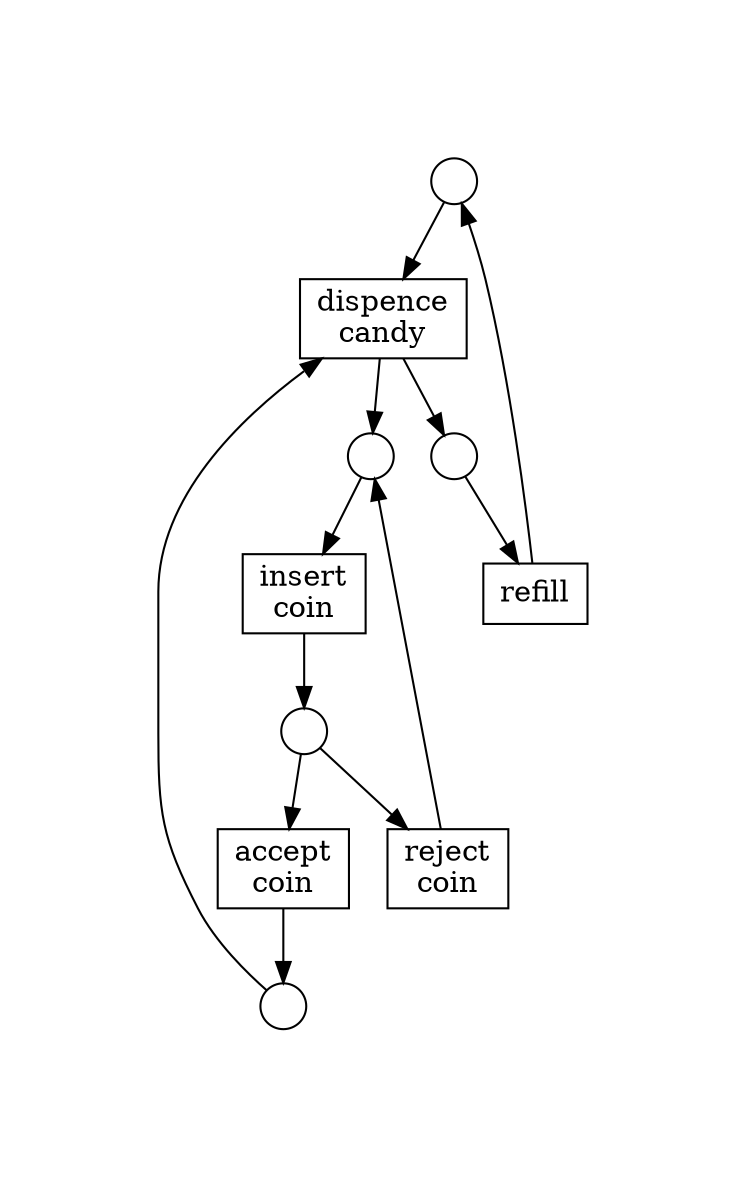 digraph G {
    center=true; margin=1; 
    normalize=true;
   #rotate=90;
    subgraph place {
        node [shape=circle,fixedsize=true,label="", height=.3,width=.3];
       p1, p2, p3, p4, p5;
    }
    subgraph transitions {
        node [shape=rect,height=0.4,width=.4, rotate=90];
        refill;
        disp [label="dispence\ncandy"];
        rej [label="reject\ncoin"];
        ins [label="insert\ncoin"];
        ac [label="accept\ncoin"];
    }
    
    refill->p1->disp->p3->ins->p4->ac->p5->disp->p2->refill;
    p4->rej->p3;
    rej->p5 [style=invis];

  
}